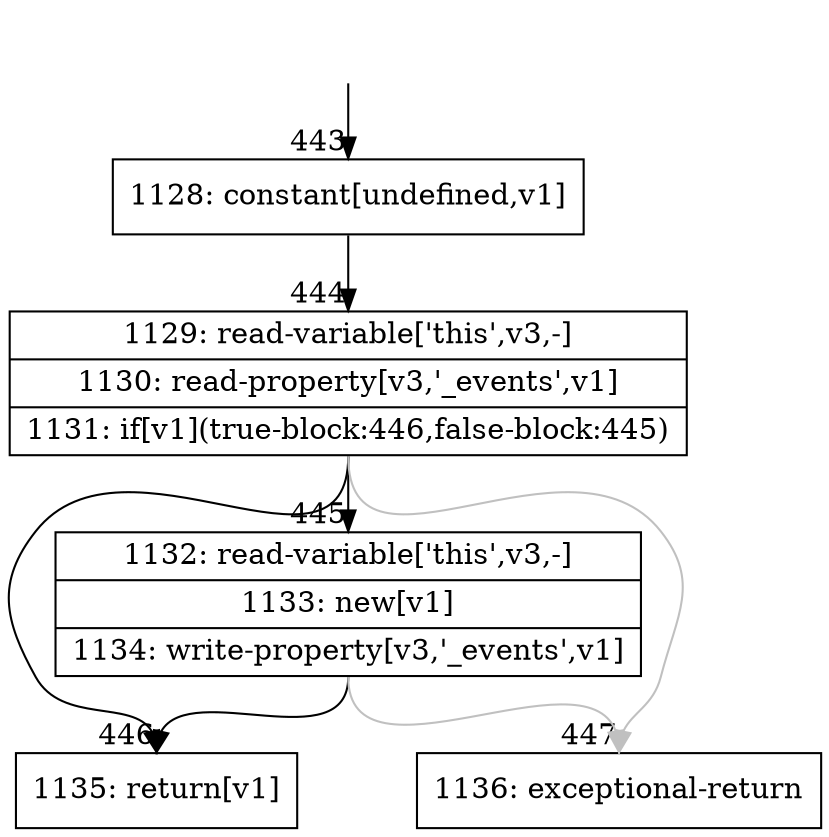 digraph {
rankdir="TD"
BB_entry42[shape=none,label=""];
BB_entry42 -> BB443 [tailport=s, headport=n, headlabel="    443"]
BB443 [shape=record label="{1128: constant[undefined,v1]}" ] 
BB443 -> BB444 [tailport=s, headport=n, headlabel="      444"]
BB444 [shape=record label="{1129: read-variable['this',v3,-]|1130: read-property[v3,'_events',v1]|1131: if[v1](true-block:446,false-block:445)}" ] 
BB444 -> BB446 [tailport=s, headport=n, headlabel="      446"]
BB444 -> BB445 [tailport=s, headport=n, headlabel="      445"]
BB444 -> BB447 [tailport=s, headport=n, color=gray, headlabel="      447"]
BB445 [shape=record label="{1132: read-variable['this',v3,-]|1133: new[v1]|1134: write-property[v3,'_events',v1]}" ] 
BB445 -> BB446 [tailport=s, headport=n]
BB445 -> BB447 [tailport=s, headport=n, color=gray]
BB446 [shape=record label="{1135: return[v1]}" ] 
BB447 [shape=record label="{1136: exceptional-return}" ] 
//#$~ 680
}
